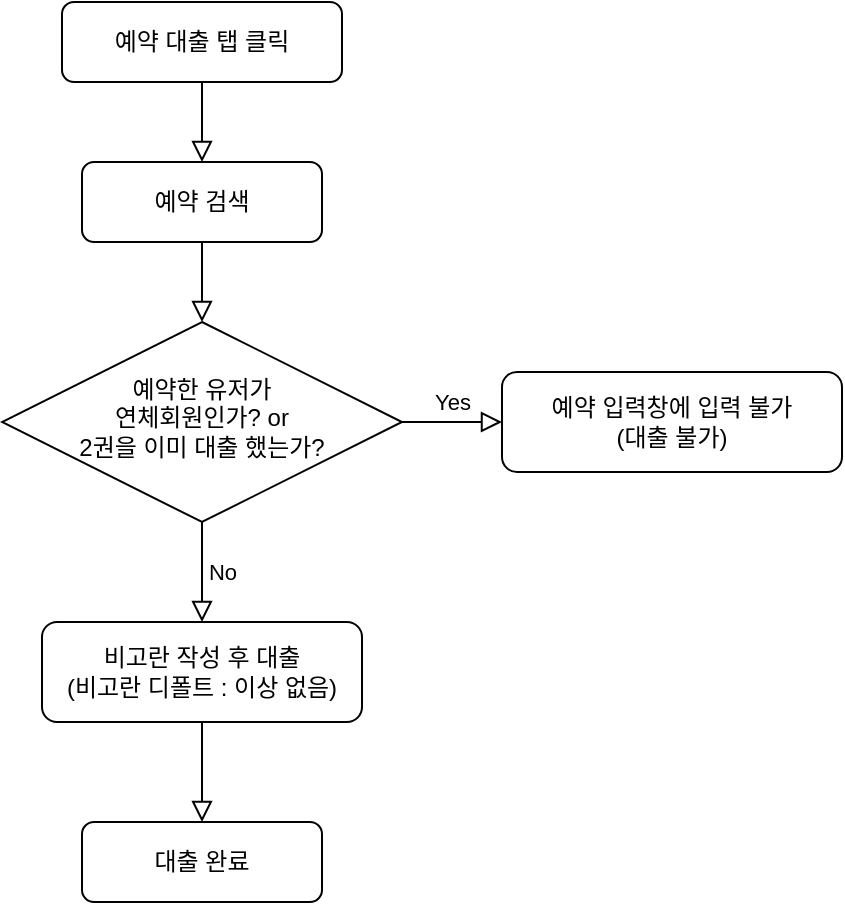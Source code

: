 <mxfile version="14.8.6" type="github">
  <diagram id="8RlP4hVot-ES8lE_OskI" name="Page-1">
    <mxGraphModel dx="898" dy="623" grid="1" gridSize="10" guides="1" tooltips="1" connect="1" arrows="1" fold="1" page="1" pageScale="1" pageWidth="827" pageHeight="1169" math="0" shadow="0">
      <root>
        <mxCell id="0" />
        <mxCell id="1" parent="0" />
        <mxCell id="YoZqcyy6V-O3iQ7kiy0n-2" value="" style="rounded=0;html=1;jettySize=auto;orthogonalLoop=1;fontSize=11;endArrow=block;endFill=0;endSize=8;strokeWidth=1;shadow=0;labelBackgroundColor=none;edgeStyle=orthogonalEdgeStyle;entryX=0.5;entryY=0;entryDx=0;entryDy=0;" edge="1" parent="1" source="YoZqcyy6V-O3iQ7kiy0n-3" target="YoZqcyy6V-O3iQ7kiy0n-17">
          <mxGeometry relative="1" as="geometry">
            <mxPoint x="220" y="170" as="targetPoint" />
          </mxGeometry>
        </mxCell>
        <mxCell id="YoZqcyy6V-O3iQ7kiy0n-3" value="예약 대출 탭 클릭" style="rounded=1;whiteSpace=wrap;html=1;fontSize=12;glass=0;strokeWidth=1;shadow=0;" vertex="1" parent="1">
          <mxGeometry x="150" y="80" width="140" height="40" as="geometry" />
        </mxCell>
        <mxCell id="YoZqcyy6V-O3iQ7kiy0n-5" value="Yes" style="edgeStyle=orthogonalEdgeStyle;rounded=0;html=1;jettySize=auto;orthogonalLoop=1;fontSize=11;endArrow=block;endFill=0;endSize=8;strokeWidth=1;shadow=0;labelBackgroundColor=none;" edge="1" parent="1" source="YoZqcyy6V-O3iQ7kiy0n-6" target="YoZqcyy6V-O3iQ7kiy0n-7">
          <mxGeometry y="10" relative="1" as="geometry">
            <mxPoint as="offset" />
          </mxGeometry>
        </mxCell>
        <mxCell id="YoZqcyy6V-O3iQ7kiy0n-6" value="예약한 유저가&lt;br&gt;연체회원인가? or&lt;br&gt;2권을 이미 대출 했는가?" style="rhombus;whiteSpace=wrap;html=1;shadow=0;fontFamily=Helvetica;fontSize=12;align=center;strokeWidth=1;spacing=6;spacingTop=-4;" vertex="1" parent="1">
          <mxGeometry x="120" y="240" width="200" height="100" as="geometry" />
        </mxCell>
        <mxCell id="YoZqcyy6V-O3iQ7kiy0n-7" value="예약 입력창에 입력 불가&lt;br&gt;(대출 불가)" style="rounded=1;whiteSpace=wrap;html=1;fontSize=12;glass=0;strokeWidth=1;shadow=0;" vertex="1" parent="1">
          <mxGeometry x="370" y="265" width="170" height="50" as="geometry" />
        </mxCell>
        <mxCell id="YoZqcyy6V-O3iQ7kiy0n-15" value="No" style="edgeStyle=orthogonalEdgeStyle;rounded=0;html=1;jettySize=auto;orthogonalLoop=1;fontSize=11;endArrow=block;endFill=0;endSize=8;strokeWidth=1;shadow=0;labelBackgroundColor=none;exitX=0.5;exitY=1;exitDx=0;exitDy=0;entryX=0.5;entryY=0;entryDx=0;entryDy=0;" edge="1" parent="1" source="YoZqcyy6V-O3iQ7kiy0n-6" target="YoZqcyy6V-O3iQ7kiy0n-16">
          <mxGeometry y="10" relative="1" as="geometry">
            <mxPoint as="offset" />
            <mxPoint x="220" y="510" as="sourcePoint" />
            <mxPoint x="320" y="640" as="targetPoint" />
          </mxGeometry>
        </mxCell>
        <mxCell id="YoZqcyy6V-O3iQ7kiy0n-16" value="비고란 작성 후 대출&lt;br&gt;(비고란 디폴트 : 이상 없음)" style="rounded=1;whiteSpace=wrap;html=1;fontSize=12;glass=0;strokeWidth=1;shadow=0;" vertex="1" parent="1">
          <mxGeometry x="140" y="390" width="160" height="50" as="geometry" />
        </mxCell>
        <mxCell id="YoZqcyy6V-O3iQ7kiy0n-17" value="예약 검색" style="rounded=1;whiteSpace=wrap;html=1;fontSize=12;glass=0;strokeWidth=1;shadow=0;" vertex="1" parent="1">
          <mxGeometry x="160" y="160" width="120" height="40" as="geometry" />
        </mxCell>
        <mxCell id="YoZqcyy6V-O3iQ7kiy0n-18" value="" style="rounded=0;html=1;jettySize=auto;orthogonalLoop=1;fontSize=11;endArrow=block;endFill=0;endSize=8;strokeWidth=1;shadow=0;labelBackgroundColor=none;edgeStyle=orthogonalEdgeStyle;entryX=0.5;entryY=0;entryDx=0;entryDy=0;exitX=0.5;exitY=1;exitDx=0;exitDy=0;" edge="1" parent="1" source="YoZqcyy6V-O3iQ7kiy0n-17" target="YoZqcyy6V-O3iQ7kiy0n-6">
          <mxGeometry relative="1" as="geometry">
            <mxPoint x="230" y="140" as="sourcePoint" />
            <mxPoint x="230" y="170" as="targetPoint" />
          </mxGeometry>
        </mxCell>
        <mxCell id="YoZqcyy6V-O3iQ7kiy0n-19" value="대출 완료" style="rounded=1;whiteSpace=wrap;html=1;" vertex="1" parent="1">
          <mxGeometry x="160" y="490" width="120" height="40" as="geometry" />
        </mxCell>
        <mxCell id="YoZqcyy6V-O3iQ7kiy0n-20" value="" style="edgeStyle=orthogonalEdgeStyle;rounded=0;html=1;jettySize=auto;orthogonalLoop=1;fontSize=11;endArrow=block;endFill=0;endSize=8;strokeWidth=1;shadow=0;labelBackgroundColor=none;exitX=0.5;exitY=1;exitDx=0;exitDy=0;entryX=0.5;entryY=0;entryDx=0;entryDy=0;" edge="1" parent="1" source="YoZqcyy6V-O3iQ7kiy0n-16" target="YoZqcyy6V-O3iQ7kiy0n-19">
          <mxGeometry y="10" relative="1" as="geometry">
            <mxPoint as="offset" />
            <mxPoint x="230" y="360" as="sourcePoint" />
            <mxPoint x="230" y="400" as="targetPoint" />
          </mxGeometry>
        </mxCell>
      </root>
    </mxGraphModel>
  </diagram>
</mxfile>
